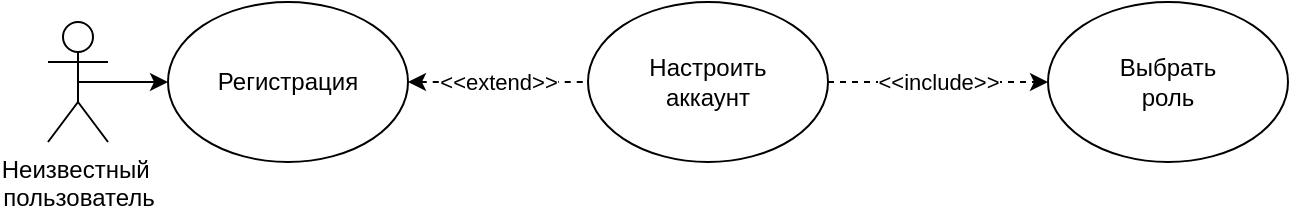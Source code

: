 <mxfile>
    <diagram id="VpNJYUi2JoIzdKcuqj6z" name="Страница 1">
        <mxGraphModel dx="906" dy="537" grid="1" gridSize="10" guides="1" tooltips="1" connect="1" arrows="1" fold="1" page="1" pageScale="1" pageWidth="1169" pageHeight="827" math="0" shadow="0">
            <root>
                <mxCell id="0"/>
                <mxCell id="1" parent="0"/>
                <mxCell id="9" style="edgeStyle=none;html=1;exitX=0.5;exitY=0.5;exitDx=0;exitDy=0;exitPerimeter=0;entryX=0;entryY=0.5;entryDx=0;entryDy=0;" parent="1" source="2" target="5" edge="1">
                    <mxGeometry relative="1" as="geometry"/>
                </mxCell>
                <mxCell id="2" value="Неизвестный&amp;nbsp;&lt;br&gt;пользователь" style="shape=umlActor;verticalLabelPosition=bottom;verticalAlign=top;html=1;outlineConnect=0;" parent="1" vertex="1">
                    <mxGeometry x="60" y="250" width="30" height="60" as="geometry"/>
                </mxCell>
                <mxCell id="5" value="Регистрация" style="ellipse;whiteSpace=wrap;html=1;" parent="1" vertex="1">
                    <mxGeometry x="120" y="240" width="120" height="80" as="geometry"/>
                </mxCell>
                <mxCell id="17" value="Настроить &lt;br&gt;аккаунт" style="ellipse;whiteSpace=wrap;html=1;" parent="1" vertex="1">
                    <mxGeometry x="330" y="240" width="120" height="80" as="geometry"/>
                </mxCell>
                <mxCell id="18" value="&amp;lt;&amp;lt;extend&amp;gt;&amp;gt;" style="edgeStyle=none;html=1;exitX=1;exitY=0.5;exitDx=0;exitDy=0;dashed=1;entryX=0;entryY=0.5;entryDx=0;entryDy=0;startArrow=classic;startFill=1;endArrow=none;endFill=0;" parent="1" source="5" target="17" edge="1">
                    <mxGeometry x="-0.008" relative="1" as="geometry">
                        <mxPoint x="320" y="210" as="targetPoint"/>
                        <mxPoint x="239.996" y="370.004" as="sourcePoint"/>
                        <mxPoint as="offset"/>
                    </mxGeometry>
                </mxCell>
                <mxCell id="19" value="Выбрать &lt;br&gt;роль" style="ellipse;whiteSpace=wrap;html=1;" parent="1" vertex="1">
                    <mxGeometry x="560" y="240" width="120" height="80" as="geometry"/>
                </mxCell>
                <mxCell id="22" value="&amp;lt;&amp;lt;include&amp;gt;&amp;gt;" style="edgeStyle=none;html=1;exitX=1;exitY=0.5;exitDx=0;exitDy=0;dashed=1;entryX=0;entryY=0.5;entryDx=0;entryDy=0;" parent="1" source="17" target="19" edge="1">
                    <mxGeometry x="0.002" relative="1" as="geometry">
                        <mxPoint x="560" y="330" as="targetPoint"/>
                        <mxPoint x="160" y="440" as="sourcePoint"/>
                        <mxPoint as="offset"/>
                    </mxGeometry>
                </mxCell>
            </root>
        </mxGraphModel>
    </diagram>
</mxfile>